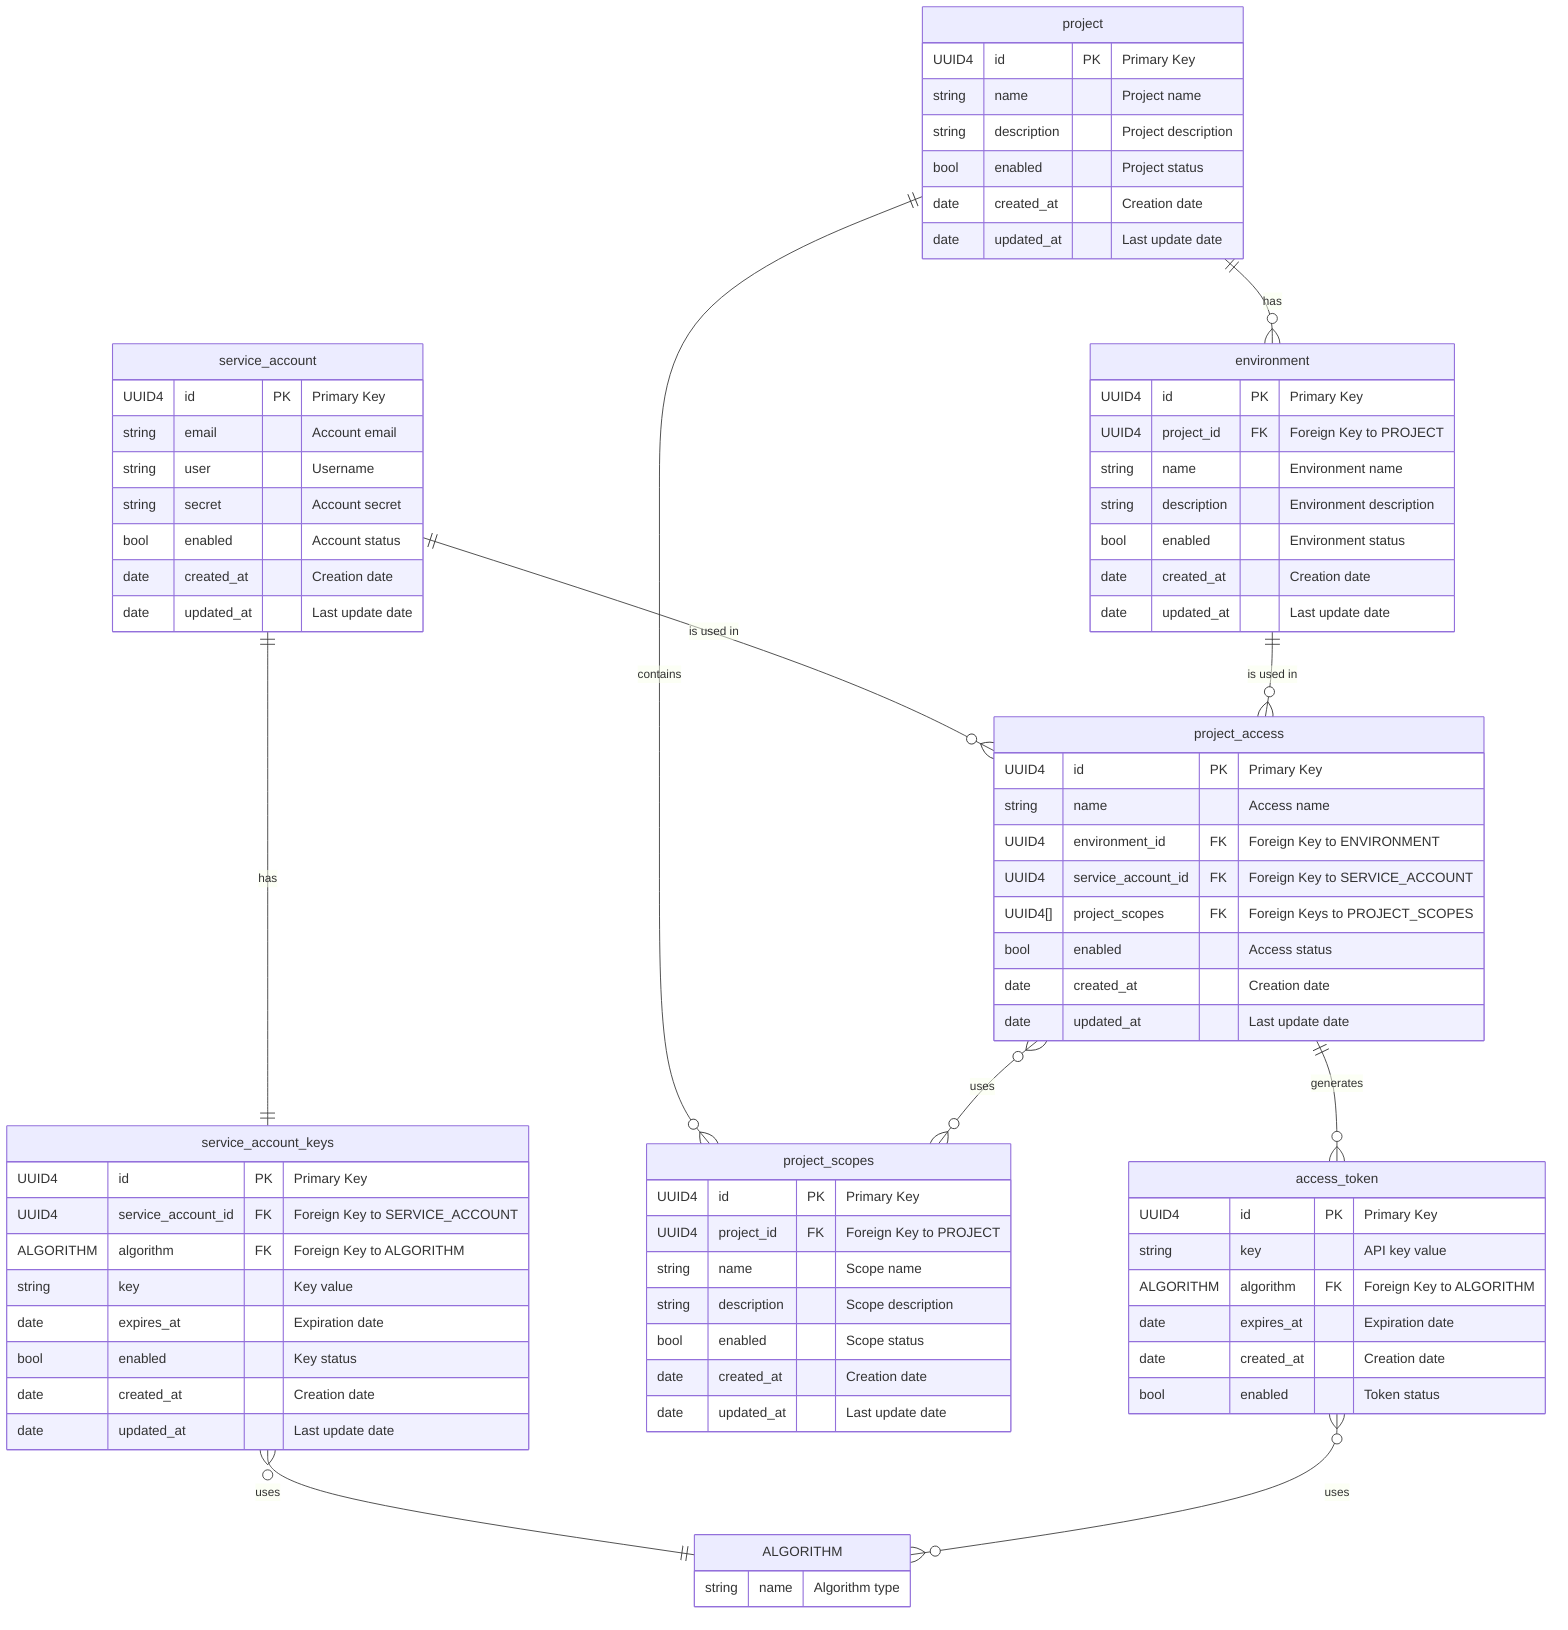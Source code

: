erDiagram
    ALGORITHM {
        string name "Algorithm type"
    }

    access_token {
        UUID4 id PK "Primary Key"
        string key "API key value"
        ALGORITHM algorithm FK "Foreign Key to ALGORITHM"
        date expires_at "Expiration date"
        date created_at "Creation date"
        bool enabled "Token status"
    }

    environment {
        UUID4 id PK "Primary Key"
        UUID4 project_id FK "Foreign Key to PROJECT"
        string name "Environment name"
        string description "Environment description"
        bool enabled "Environment status"
        date created_at "Creation date"
        date updated_at "Last update date"
    }

    project {
        UUID4 id PK "Primary Key"
        string name "Project name"
        string description "Project description"
        bool enabled "Project status"
        date created_at "Creation date"
        date updated_at "Last update date"
    }

    project_access {
        UUID4 id PK "Primary Key"
        string name "Access name"
        UUID4 environment_id FK "Foreign Key to ENVIRONMENT"
        UUID4 service_account_id FK "Foreign Key to SERVICE_ACCOUNT"
        UUID4[] project_scopes FK "Foreign Keys to PROJECT_SCOPES"
        bool enabled "Access status"
        date created_at "Creation date"
        date updated_at "Last update date"
    }

    project_scopes {
        UUID4 id PK "Primary Key"
        UUID4 project_id FK "Foreign Key to PROJECT"
        string name "Scope name"
        string description "Scope description"
        bool enabled "Scope status"
        date created_at "Creation date"
        date updated_at "Last update date"
    }

    service_account {
        UUID4 id PK "Primary Key"
        string email "Account email"
        string user "Username"
        string secret "Account secret"
        bool enabled "Account status"
        date created_at "Creation date"
        date updated_at "Last update date"
    }

    service_account_keys {
        UUID4 id PK "Primary Key"
        UUID4 service_account_id FK "Foreign Key to SERVICE_ACCOUNT"
        ALGORITHM algorithm FK "Foreign Key to ALGORITHM"
        string key "Key value"
        date expires_at "Expiration date"
        bool enabled "Key status"
        date created_at "Creation date"
        date updated_at "Last update date"
    }

    project ||--o{ environment: "has"
    project ||--o{ project_scopes: "contains"
    service_account ||--o{ project_access: "is used in"
    service_account ||--|| service_account_keys: "has"
    environment ||--o{ project_access: "is used in"
    project_access ||--o{ access_token: "generates"
    project_access }o--o{ project_scopes: "uses"
    service_account_keys }o--|| ALGORITHM: "uses"
    access_token }o--o{ ALGORITHM: "uses"